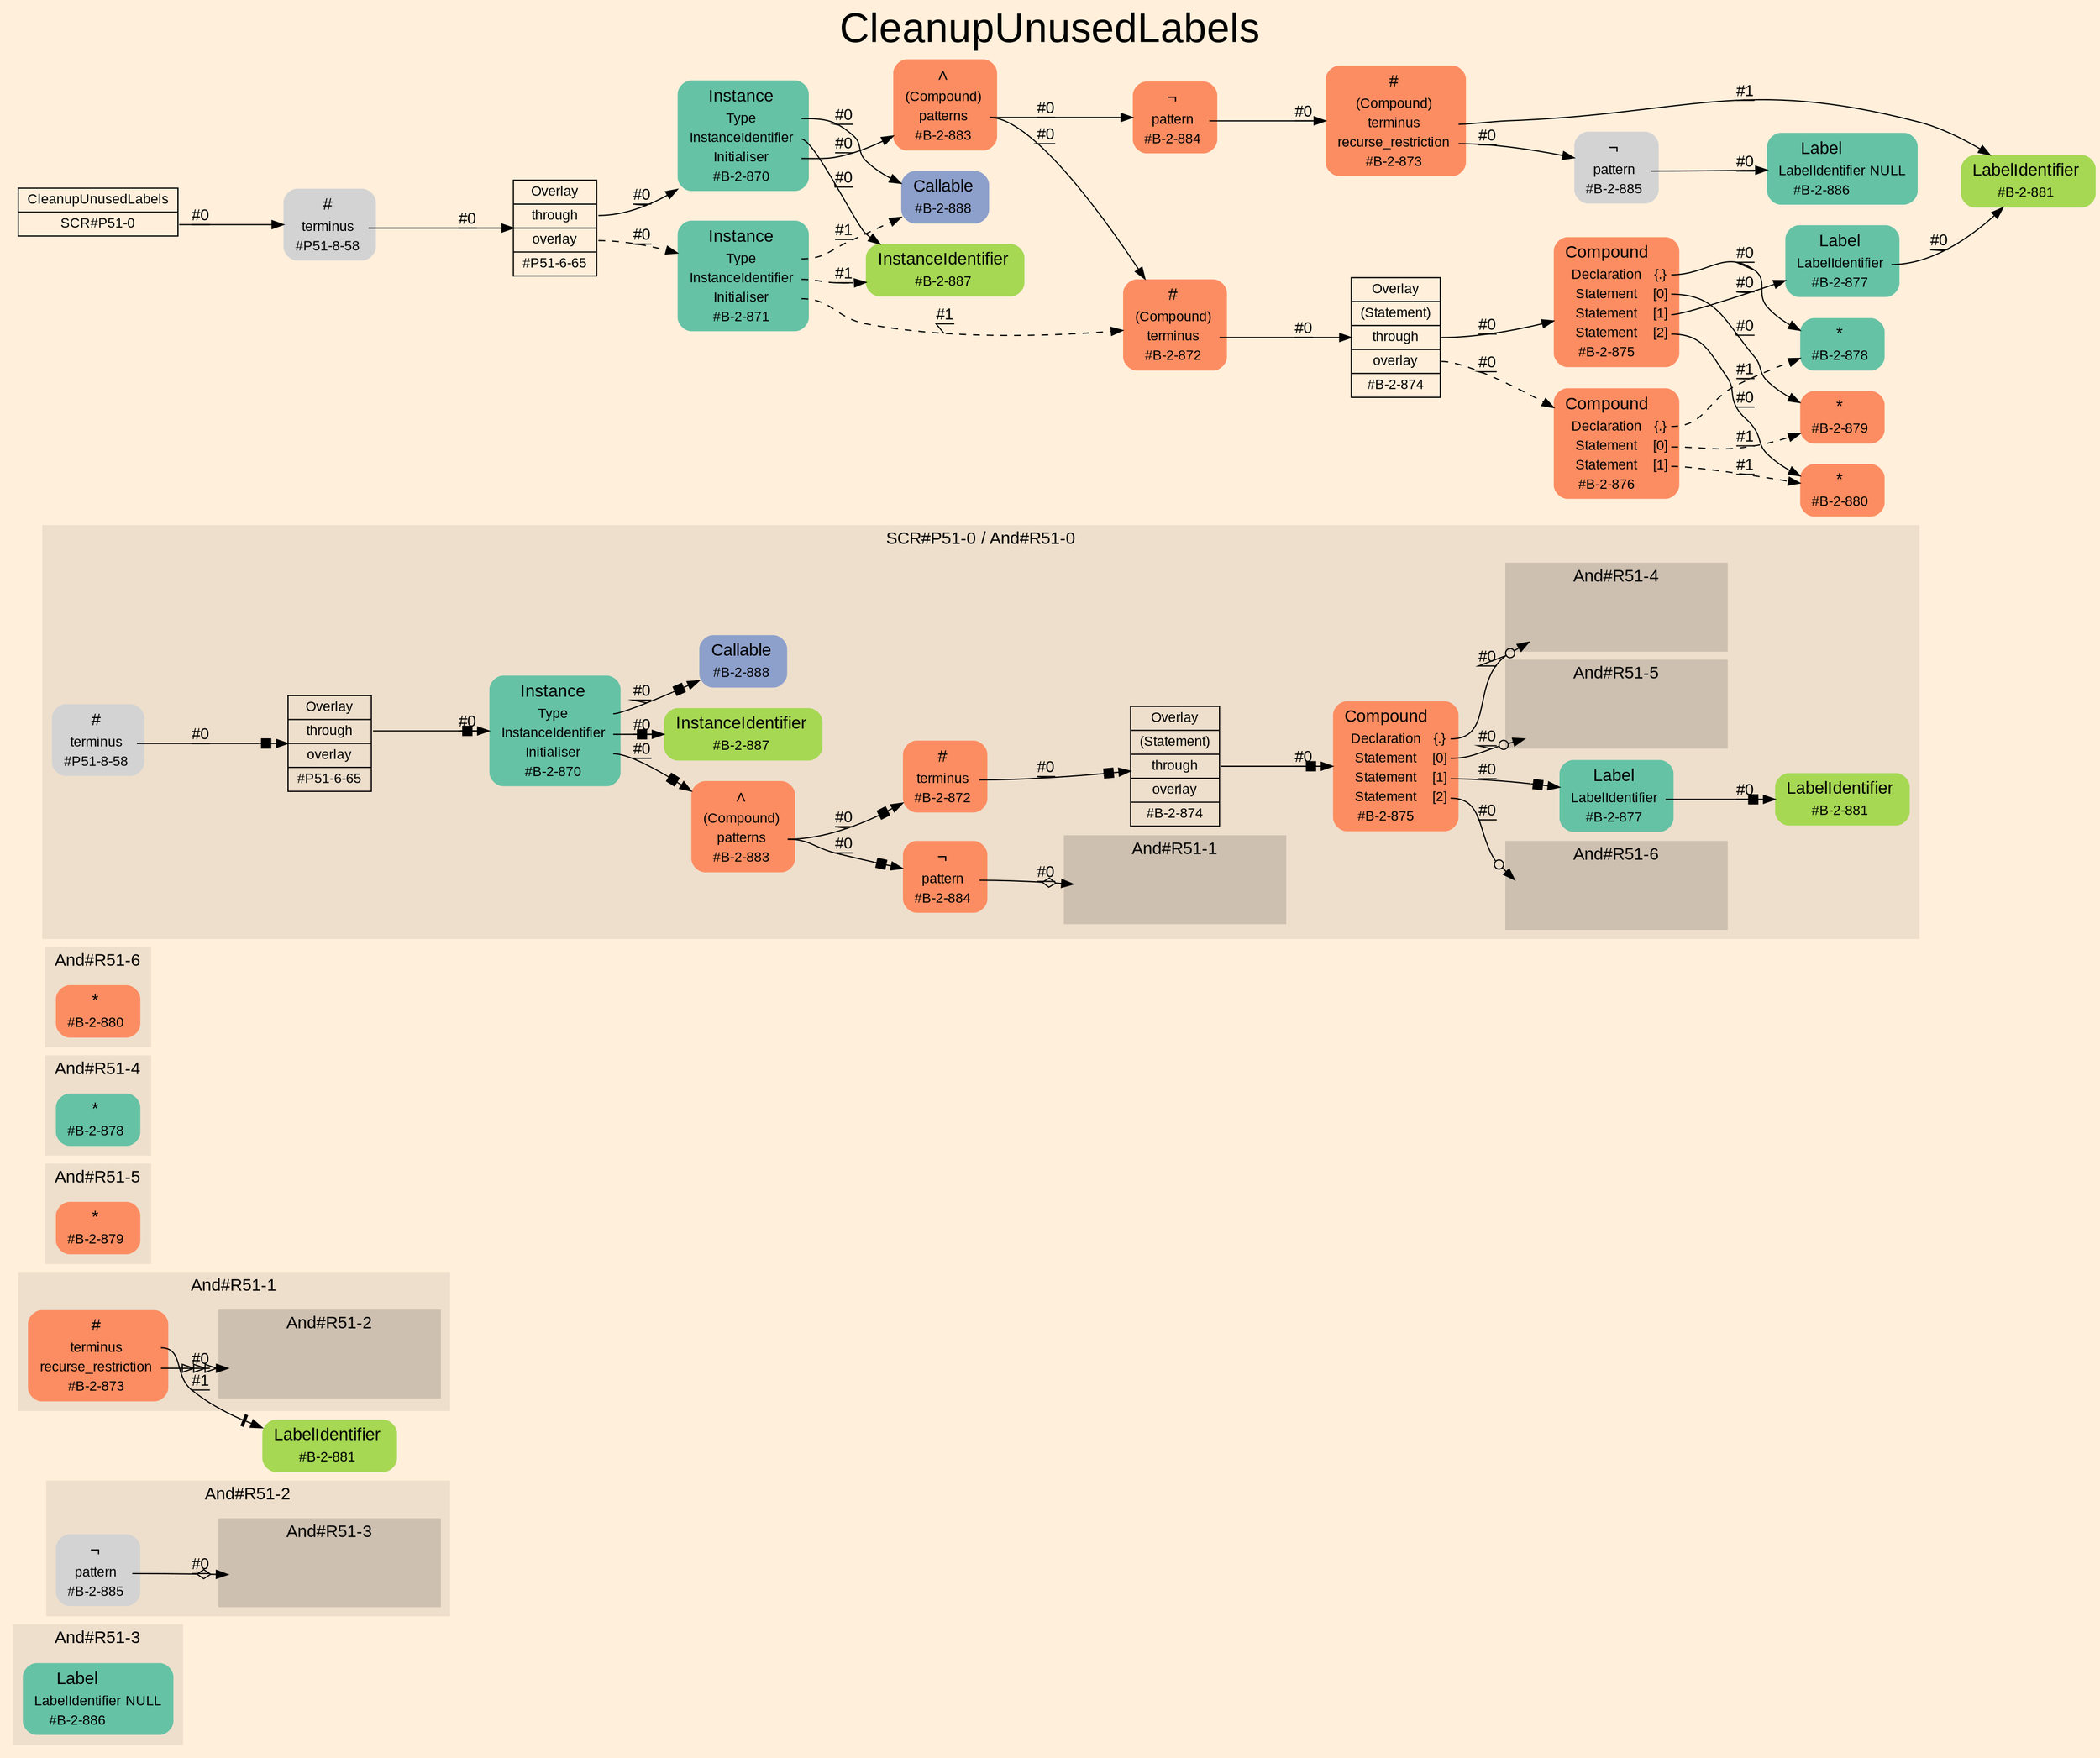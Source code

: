 digraph "CleanupUnusedLabels" {
label = "CleanupUnusedLabels"
labelloc = t
fontsize = "36"
graph [
    rankdir = "LR"
    ranksep = 0.3
    bgcolor = antiquewhite1
    color = black
    fontcolor = black
    fontname = "Arial"
];
node [
    fontname = "Arial"
];
edge [
    fontname = "Arial"
];

// -------------------- figure And#R51-3 --------------------
subgraph "clusterAnd#R51-3" {
    label = "And#R51-3"
    style = "filled"
    color = antiquewhite2
    fontsize = "15"
    "And#R51-3 / #B-2-886" [
        shape = "plaintext"
        fillcolor = "/set28/1"
        label = <<TABLE BORDER="0" CELLBORDER="0" CELLSPACING="0">
         <TR><TD><FONT POINT-SIZE="15.0">Label</FONT></TD><TD></TD></TR>
         <TR><TD>LabelIdentifier</TD><TD PORT="port0">NULL</TD></TR>
         <TR><TD>#B-2-886</TD><TD PORT="port1"></TD></TR>
        </TABLE>>
        style = "rounded,filled"
        fontsize = "12"
    ];
    
}


// -------------------- figure And#R51-2 --------------------
subgraph "clusterAnd#R51-2" {
    label = "And#R51-2"
    style = "filled"
    color = antiquewhite2
    fontsize = "15"
    "And#R51-2 / #B-2-885" [
        shape = "plaintext"
        label = <<TABLE BORDER="0" CELLBORDER="0" CELLSPACING="0">
         <TR><TD><FONT POINT-SIZE="15.0">¬</FONT></TD><TD></TD></TR>
         <TR><TD>pattern</TD><TD PORT="port0"></TD></TR>
         <TR><TD>#B-2-885</TD><TD PORT="port1"></TD></TR>
        </TABLE>>
        style = "rounded,filled"
        fontsize = "12"
    ];
    
    subgraph "clusterAnd#R51-2 / And#R51-3" {
        label = "And#R51-3"
        style = "filled"
        color = antiquewhite3
        fontsize = "15"
        "And#R51-2 / #0 / #B-2-886" [
            shape = "none"
            style = "invisible"
        ];
        
    }
    
}


// -------------------- figure And#R51-1 --------------------
"And#R51-1 / #B-2-881" [
    shape = "plaintext"
    fillcolor = "/set28/5"
    label = <<TABLE BORDER="0" CELLBORDER="0" CELLSPACING="0">
     <TR><TD><FONT POINT-SIZE="15.0">LabelIdentifier</FONT></TD><TD></TD></TR>
     <TR><TD>#B-2-881</TD><TD PORT="port0"></TD></TR>
    </TABLE>>
    style = "rounded,filled"
    fontsize = "12"
];

subgraph "clusterAnd#R51-1" {
    label = "And#R51-1"
    style = "filled"
    color = antiquewhite2
    fontsize = "15"
    "And#R51-1 / #B-2-873" [
        shape = "plaintext"
        fillcolor = "/set28/2"
        label = <<TABLE BORDER="0" CELLBORDER="0" CELLSPACING="0">
         <TR><TD><FONT POINT-SIZE="15.0">#</FONT></TD><TD></TD></TR>
         <TR><TD>terminus</TD><TD PORT="port0"></TD></TR>
         <TR><TD>recurse_restriction</TD><TD PORT="port1"></TD></TR>
         <TR><TD>#B-2-873</TD><TD PORT="port2"></TD></TR>
        </TABLE>>
        style = "rounded,filled"
        fontsize = "12"
    ];
    
    subgraph "clusterAnd#R51-1 / And#R51-2" {
        label = "And#R51-2"
        style = "filled"
        color = antiquewhite3
        fontsize = "15"
        "And#R51-1 / #0 / #B-2-885" [
            shape = "none"
            style = "invisible"
        ];
        
    }
    
}


// -------------------- figure And#R51-5 --------------------
subgraph "clusterAnd#R51-5" {
    label = "And#R51-5"
    style = "filled"
    color = antiquewhite2
    fontsize = "15"
    "And#R51-5 / #B-2-879" [
        shape = "plaintext"
        fillcolor = "/set28/2"
        label = <<TABLE BORDER="0" CELLBORDER="0" CELLSPACING="0">
         <TR><TD><FONT POINT-SIZE="15.0">*</FONT></TD><TD></TD></TR>
         <TR><TD>#B-2-879</TD><TD PORT="port0"></TD></TR>
        </TABLE>>
        style = "rounded,filled"
        fontsize = "12"
    ];
    
}


// -------------------- figure And#R51-4 --------------------
subgraph "clusterAnd#R51-4" {
    label = "And#R51-4"
    style = "filled"
    color = antiquewhite2
    fontsize = "15"
    "And#R51-4 / #B-2-878" [
        shape = "plaintext"
        fillcolor = "/set28/1"
        label = <<TABLE BORDER="0" CELLBORDER="0" CELLSPACING="0">
         <TR><TD><FONT POINT-SIZE="15.0">*</FONT></TD><TD></TD></TR>
         <TR><TD>#B-2-878</TD><TD PORT="port0"></TD></TR>
        </TABLE>>
        style = "rounded,filled"
        fontsize = "12"
    ];
    
}


// -------------------- figure And#R51-6 --------------------
subgraph "clusterAnd#R51-6" {
    label = "And#R51-6"
    style = "filled"
    color = antiquewhite2
    fontsize = "15"
    "And#R51-6 / #B-2-880" [
        shape = "plaintext"
        fillcolor = "/set28/2"
        label = <<TABLE BORDER="0" CELLBORDER="0" CELLSPACING="0">
         <TR><TD><FONT POINT-SIZE="15.0">*</FONT></TD><TD></TD></TR>
         <TR><TD>#B-2-880</TD><TD PORT="port0"></TD></TR>
        </TABLE>>
        style = "rounded,filled"
        fontsize = "12"
    ];
    
}


// -------------------- figure And#R51-0 --------------------
subgraph "clusterAnd#R51-0" {
    label = "SCR#P51-0 / And#R51-0"
    style = "filled"
    color = antiquewhite2
    fontsize = "15"
    "And#R51-0 / #P51-6-65" [
        shape = "record"
        fillcolor = antiquewhite2
        label = "<fixed> Overlay | <port0> through | <port1> overlay | <port2> #P51-6-65"
        style = "filled"
        fontsize = "12"
        color = black
        fontcolor = black
    ];
    
    "And#R51-0 / #B-2-875" [
        shape = "plaintext"
        fillcolor = "/set28/2"
        label = <<TABLE BORDER="0" CELLBORDER="0" CELLSPACING="0">
         <TR><TD><FONT POINT-SIZE="15.0">Compound</FONT></TD><TD></TD></TR>
         <TR><TD>Declaration</TD><TD PORT="port0">{.}</TD></TR>
         <TR><TD>Statement</TD><TD PORT="port1">[0]</TD></TR>
         <TR><TD>Statement</TD><TD PORT="port2">[1]</TD></TR>
         <TR><TD>Statement</TD><TD PORT="port3">[2]</TD></TR>
         <TR><TD>#B-2-875</TD><TD PORT="port4"></TD></TR>
        </TABLE>>
        style = "rounded,filled"
        fontsize = "12"
    ];
    
    "And#R51-0 / #B-2-888" [
        shape = "plaintext"
        fillcolor = "/set28/3"
        label = <<TABLE BORDER="0" CELLBORDER="0" CELLSPACING="0">
         <TR><TD><FONT POINT-SIZE="15.0">Callable</FONT></TD><TD></TD></TR>
         <TR><TD>#B-2-888</TD><TD PORT="port0"></TD></TR>
        </TABLE>>
        style = "rounded,filled"
        fontsize = "12"
    ];
    
    "And#R51-0 / #B-2-884" [
        shape = "plaintext"
        fillcolor = "/set28/2"
        label = <<TABLE BORDER="0" CELLBORDER="0" CELLSPACING="0">
         <TR><TD><FONT POINT-SIZE="15.0">¬</FONT></TD><TD></TD></TR>
         <TR><TD>pattern</TD><TD PORT="port0"></TD></TR>
         <TR><TD>#B-2-884</TD><TD PORT="port1"></TD></TR>
        </TABLE>>
        style = "rounded,filled"
        fontsize = "12"
    ];
    
    "And#R51-0 / #B-2-870" [
        shape = "plaintext"
        fillcolor = "/set28/1"
        label = <<TABLE BORDER="0" CELLBORDER="0" CELLSPACING="0">
         <TR><TD><FONT POINT-SIZE="15.0">Instance</FONT></TD><TD></TD></TR>
         <TR><TD>Type</TD><TD PORT="port0"></TD></TR>
         <TR><TD>InstanceIdentifier</TD><TD PORT="port1"></TD></TR>
         <TR><TD>Initialiser</TD><TD PORT="port2"></TD></TR>
         <TR><TD>#B-2-870</TD><TD PORT="port3"></TD></TR>
        </TABLE>>
        style = "rounded,filled"
        fontsize = "12"
    ];
    
    "And#R51-0 / #B-2-877" [
        shape = "plaintext"
        fillcolor = "/set28/1"
        label = <<TABLE BORDER="0" CELLBORDER="0" CELLSPACING="0">
         <TR><TD><FONT POINT-SIZE="15.0">Label</FONT></TD><TD></TD></TR>
         <TR><TD>LabelIdentifier</TD><TD PORT="port0"></TD></TR>
         <TR><TD>#B-2-877</TD><TD PORT="port1"></TD></TR>
        </TABLE>>
        style = "rounded,filled"
        fontsize = "12"
    ];
    
    "And#R51-0 / #B-2-887" [
        shape = "plaintext"
        fillcolor = "/set28/5"
        label = <<TABLE BORDER="0" CELLBORDER="0" CELLSPACING="0">
         <TR><TD><FONT POINT-SIZE="15.0">InstanceIdentifier</FONT></TD><TD></TD></TR>
         <TR><TD>#B-2-887</TD><TD PORT="port0"></TD></TR>
        </TABLE>>
        style = "rounded,filled"
        fontsize = "12"
    ];
    
    "And#R51-0 / #B-2-883" [
        shape = "plaintext"
        fillcolor = "/set28/2"
        label = <<TABLE BORDER="0" CELLBORDER="0" CELLSPACING="0">
         <TR><TD><FONT POINT-SIZE="15.0">∧</FONT></TD><TD></TD></TR>
         <TR><TD>(Compound)</TD><TD PORT="port0"></TD></TR>
         <TR><TD>patterns</TD><TD PORT="port1"></TD></TR>
         <TR><TD>#B-2-883</TD><TD PORT="port2"></TD></TR>
        </TABLE>>
        style = "rounded,filled"
        fontsize = "12"
    ];
    
    "And#R51-0 / #B-2-874" [
        shape = "record"
        fillcolor = antiquewhite2
        label = "<fixed> Overlay | <port0> (Statement) | <port1> through | <port2> overlay | <port3> #B-2-874"
        style = "filled"
        fontsize = "12"
        color = black
        fontcolor = black
    ];
    
    "And#R51-0 / #B-2-881" [
        shape = "plaintext"
        fillcolor = "/set28/5"
        label = <<TABLE BORDER="0" CELLBORDER="0" CELLSPACING="0">
         <TR><TD><FONT POINT-SIZE="15.0">LabelIdentifier</FONT></TD><TD></TD></TR>
         <TR><TD>#B-2-881</TD><TD PORT="port0"></TD></TR>
        </TABLE>>
        style = "rounded,filled"
        fontsize = "12"
    ];
    
    "And#R51-0 / #B-2-872" [
        shape = "plaintext"
        fillcolor = "/set28/2"
        label = <<TABLE BORDER="0" CELLBORDER="0" CELLSPACING="0">
         <TR><TD><FONT POINT-SIZE="15.0">#</FONT></TD><TD></TD></TR>
         <TR><TD>terminus</TD><TD PORT="port0"></TD></TR>
         <TR><TD>#B-2-872</TD><TD PORT="port1"></TD></TR>
        </TABLE>>
        style = "rounded,filled"
        fontsize = "12"
    ];
    
    "And#R51-0 / #P51-8-58" [
        shape = "plaintext"
        label = <<TABLE BORDER="0" CELLBORDER="0" CELLSPACING="0">
         <TR><TD><FONT POINT-SIZE="15.0">#</FONT></TD><TD></TD></TR>
         <TR><TD>terminus</TD><TD PORT="port0"></TD></TR>
         <TR><TD>#P51-8-58</TD><TD PORT="port1"></TD></TR>
        </TABLE>>
        style = "rounded,filled"
        fontsize = "12"
    ];
    
    subgraph "clusterAnd#R51-0 / And#R51-6" {
        label = "And#R51-6"
        style = "filled"
        color = antiquewhite3
        fontsize = "15"
        "And#R51-0 / #0 / #B-2-880" [
            shape = "none"
            style = "invisible"
        ];
        
    }
    
    subgraph "clusterAnd#R51-0 / And#R51-4" {
        label = "And#R51-4"
        style = "filled"
        color = antiquewhite3
        fontsize = "15"
        "And#R51-0 / #0 / #B-2-878" [
            shape = "none"
            style = "invisible"
        ];
        
    }
    
    subgraph "clusterAnd#R51-0 / And#R51-5" {
        label = "And#R51-5"
        style = "filled"
        color = antiquewhite3
        fontsize = "15"
        "And#R51-0 / #0 / #B-2-879" [
            shape = "none"
            style = "invisible"
        ];
        
    }
    
    subgraph "clusterAnd#R51-0 / And#R51-1" {
        label = "And#R51-1"
        style = "filled"
        color = antiquewhite3
        fontsize = "15"
        "And#R51-0 / #0 / #B-2-873" [
            shape = "none"
            style = "invisible"
        ];
        
    }
    
}


// -------------------- transformation figure --------------------
"CR#P51-0" [
    shape = "record"
    fillcolor = antiquewhite1
    label = "<fixed> CleanupUnusedLabels | <port0> SCR#P51-0"
    style = "filled"
    fontsize = "12"
    color = black
    fontcolor = black
];

"#P51-8-58" [
    shape = "plaintext"
    label = <<TABLE BORDER="0" CELLBORDER="0" CELLSPACING="0">
     <TR><TD><FONT POINT-SIZE="15.0">#</FONT></TD><TD></TD></TR>
     <TR><TD>terminus</TD><TD PORT="port0"></TD></TR>
     <TR><TD>#P51-8-58</TD><TD PORT="port1"></TD></TR>
    </TABLE>>
    style = "rounded,filled"
    fontsize = "12"
];

"#P51-6-65" [
    shape = "record"
    fillcolor = antiquewhite1
    label = "<fixed> Overlay | <port0> through | <port1> overlay | <port2> #P51-6-65"
    style = "filled"
    fontsize = "12"
    color = black
    fontcolor = black
];

"#B-2-870" [
    shape = "plaintext"
    fillcolor = "/set28/1"
    label = <<TABLE BORDER="0" CELLBORDER="0" CELLSPACING="0">
     <TR><TD><FONT POINT-SIZE="15.0">Instance</FONT></TD><TD></TD></TR>
     <TR><TD>Type</TD><TD PORT="port0"></TD></TR>
     <TR><TD>InstanceIdentifier</TD><TD PORT="port1"></TD></TR>
     <TR><TD>Initialiser</TD><TD PORT="port2"></TD></TR>
     <TR><TD>#B-2-870</TD><TD PORT="port3"></TD></TR>
    </TABLE>>
    style = "rounded,filled"
    fontsize = "12"
];

"#B-2-888" [
    shape = "plaintext"
    fillcolor = "/set28/3"
    label = <<TABLE BORDER="0" CELLBORDER="0" CELLSPACING="0">
     <TR><TD><FONT POINT-SIZE="15.0">Callable</FONT></TD><TD></TD></TR>
     <TR><TD>#B-2-888</TD><TD PORT="port0"></TD></TR>
    </TABLE>>
    style = "rounded,filled"
    fontsize = "12"
];

"#B-2-887" [
    shape = "plaintext"
    fillcolor = "/set28/5"
    label = <<TABLE BORDER="0" CELLBORDER="0" CELLSPACING="0">
     <TR><TD><FONT POINT-SIZE="15.0">InstanceIdentifier</FONT></TD><TD></TD></TR>
     <TR><TD>#B-2-887</TD><TD PORT="port0"></TD></TR>
    </TABLE>>
    style = "rounded,filled"
    fontsize = "12"
];

"#B-2-883" [
    shape = "plaintext"
    fillcolor = "/set28/2"
    label = <<TABLE BORDER="0" CELLBORDER="0" CELLSPACING="0">
     <TR><TD><FONT POINT-SIZE="15.0">∧</FONT></TD><TD></TD></TR>
     <TR><TD>(Compound)</TD><TD PORT="port0"></TD></TR>
     <TR><TD>patterns</TD><TD PORT="port1"></TD></TR>
     <TR><TD>#B-2-883</TD><TD PORT="port2"></TD></TR>
    </TABLE>>
    style = "rounded,filled"
    fontsize = "12"
];

"#B-2-872" [
    shape = "plaintext"
    fillcolor = "/set28/2"
    label = <<TABLE BORDER="0" CELLBORDER="0" CELLSPACING="0">
     <TR><TD><FONT POINT-SIZE="15.0">#</FONT></TD><TD></TD></TR>
     <TR><TD>(Compound)</TD><TD PORT="port0"></TD></TR>
     <TR><TD>terminus</TD><TD PORT="port1"></TD></TR>
     <TR><TD>#B-2-872</TD><TD PORT="port2"></TD></TR>
    </TABLE>>
    style = "rounded,filled"
    fontsize = "12"
];

"#B-2-874" [
    shape = "record"
    fillcolor = antiquewhite1
    label = "<fixed> Overlay | <port0> (Statement) | <port1> through | <port2> overlay | <port3> #B-2-874"
    style = "filled"
    fontsize = "12"
    color = black
    fontcolor = black
];

"#B-2-875" [
    shape = "plaintext"
    fillcolor = "/set28/2"
    label = <<TABLE BORDER="0" CELLBORDER="0" CELLSPACING="0">
     <TR><TD><FONT POINT-SIZE="15.0">Compound</FONT></TD><TD></TD></TR>
     <TR><TD>Declaration</TD><TD PORT="port0">{.}</TD></TR>
     <TR><TD>Statement</TD><TD PORT="port1">[0]</TD></TR>
     <TR><TD>Statement</TD><TD PORT="port2">[1]</TD></TR>
     <TR><TD>Statement</TD><TD PORT="port3">[2]</TD></TR>
     <TR><TD>#B-2-875</TD><TD PORT="port4"></TD></TR>
    </TABLE>>
    style = "rounded,filled"
    fontsize = "12"
];

"#B-2-878" [
    shape = "plaintext"
    fillcolor = "/set28/1"
    label = <<TABLE BORDER="0" CELLBORDER="0" CELLSPACING="0">
     <TR><TD><FONT POINT-SIZE="15.0">*</FONT></TD><TD></TD></TR>
     <TR><TD>#B-2-878</TD><TD PORT="port0"></TD></TR>
    </TABLE>>
    style = "rounded,filled"
    fontsize = "12"
];

"#B-2-879" [
    shape = "plaintext"
    fillcolor = "/set28/2"
    label = <<TABLE BORDER="0" CELLBORDER="0" CELLSPACING="0">
     <TR><TD><FONT POINT-SIZE="15.0">*</FONT></TD><TD></TD></TR>
     <TR><TD>#B-2-879</TD><TD PORT="port0"></TD></TR>
    </TABLE>>
    style = "rounded,filled"
    fontsize = "12"
];

"#B-2-877" [
    shape = "plaintext"
    fillcolor = "/set28/1"
    label = <<TABLE BORDER="0" CELLBORDER="0" CELLSPACING="0">
     <TR><TD><FONT POINT-SIZE="15.0">Label</FONT></TD><TD></TD></TR>
     <TR><TD>LabelIdentifier</TD><TD PORT="port0"></TD></TR>
     <TR><TD>#B-2-877</TD><TD PORT="port1"></TD></TR>
    </TABLE>>
    style = "rounded,filled"
    fontsize = "12"
];

"#B-2-881" [
    shape = "plaintext"
    fillcolor = "/set28/5"
    label = <<TABLE BORDER="0" CELLBORDER="0" CELLSPACING="0">
     <TR><TD><FONT POINT-SIZE="15.0">LabelIdentifier</FONT></TD><TD></TD></TR>
     <TR><TD>#B-2-881</TD><TD PORT="port0"></TD></TR>
    </TABLE>>
    style = "rounded,filled"
    fontsize = "12"
];

"#B-2-880" [
    shape = "plaintext"
    fillcolor = "/set28/2"
    label = <<TABLE BORDER="0" CELLBORDER="0" CELLSPACING="0">
     <TR><TD><FONT POINT-SIZE="15.0">*</FONT></TD><TD></TD></TR>
     <TR><TD>#B-2-880</TD><TD PORT="port0"></TD></TR>
    </TABLE>>
    style = "rounded,filled"
    fontsize = "12"
];

"#B-2-876" [
    shape = "plaintext"
    fillcolor = "/set28/2"
    label = <<TABLE BORDER="0" CELLBORDER="0" CELLSPACING="0">
     <TR><TD><FONT POINT-SIZE="15.0">Compound</FONT></TD><TD></TD></TR>
     <TR><TD>Declaration</TD><TD PORT="port0">{.}</TD></TR>
     <TR><TD>Statement</TD><TD PORT="port1">[0]</TD></TR>
     <TR><TD>Statement</TD><TD PORT="port2">[1]</TD></TR>
     <TR><TD>#B-2-876</TD><TD PORT="port3"></TD></TR>
    </TABLE>>
    style = "rounded,filled"
    fontsize = "12"
];

"#B-2-884" [
    shape = "plaintext"
    fillcolor = "/set28/2"
    label = <<TABLE BORDER="0" CELLBORDER="0" CELLSPACING="0">
     <TR><TD><FONT POINT-SIZE="15.0">¬</FONT></TD><TD></TD></TR>
     <TR><TD>pattern</TD><TD PORT="port0"></TD></TR>
     <TR><TD>#B-2-884</TD><TD PORT="port1"></TD></TR>
    </TABLE>>
    style = "rounded,filled"
    fontsize = "12"
];

"#B-2-873" [
    shape = "plaintext"
    fillcolor = "/set28/2"
    label = <<TABLE BORDER="0" CELLBORDER="0" CELLSPACING="0">
     <TR><TD><FONT POINT-SIZE="15.0">#</FONT></TD><TD></TD></TR>
     <TR><TD>(Compound)</TD><TD PORT="port0"></TD></TR>
     <TR><TD>terminus</TD><TD PORT="port1"></TD></TR>
     <TR><TD>recurse_restriction</TD><TD PORT="port2"></TD></TR>
     <TR><TD>#B-2-873</TD><TD PORT="port3"></TD></TR>
    </TABLE>>
    style = "rounded,filled"
    fontsize = "12"
];

"#B-2-885" [
    shape = "plaintext"
    label = <<TABLE BORDER="0" CELLBORDER="0" CELLSPACING="0">
     <TR><TD><FONT POINT-SIZE="15.0">¬</FONT></TD><TD></TD></TR>
     <TR><TD>pattern</TD><TD PORT="port0"></TD></TR>
     <TR><TD>#B-2-885</TD><TD PORT="port1"></TD></TR>
    </TABLE>>
    style = "rounded,filled"
    fontsize = "12"
];

"#B-2-886" [
    shape = "plaintext"
    fillcolor = "/set28/1"
    label = <<TABLE BORDER="0" CELLBORDER="0" CELLSPACING="0">
     <TR><TD><FONT POINT-SIZE="15.0">Label</FONT></TD><TD></TD></TR>
     <TR><TD>LabelIdentifier</TD><TD PORT="port0">NULL</TD></TR>
     <TR><TD>#B-2-886</TD><TD PORT="port1"></TD></TR>
    </TABLE>>
    style = "rounded,filled"
    fontsize = "12"
];

"#B-2-871" [
    shape = "plaintext"
    fillcolor = "/set28/1"
    label = <<TABLE BORDER="0" CELLBORDER="0" CELLSPACING="0">
     <TR><TD><FONT POINT-SIZE="15.0">Instance</FONT></TD><TD></TD></TR>
     <TR><TD>Type</TD><TD PORT="port0"></TD></TR>
     <TR><TD>InstanceIdentifier</TD><TD PORT="port1"></TD></TR>
     <TR><TD>Initialiser</TD><TD PORT="port2"></TD></TR>
     <TR><TD>#B-2-871</TD><TD PORT="port3"></TD></TR>
    </TABLE>>
    style = "rounded,filled"
    fontsize = "12"
];


// -------------------- links --------------------
// links for block CR#P51-0
"CR#P51-0":port0 -> "#P51-8-58" [
    label = "#0"
    decorate = true
    color = black
    fontcolor = black
];

// links for block #P51-8-58
"#P51-8-58":port0 -> "#P51-6-65" [
    label = "#0"
    decorate = true
    color = black
    fontcolor = black
];

// links for block #P51-6-65
"#P51-6-65":port0 -> "#B-2-870" [
    label = "#0"
    decorate = true
    color = black
    fontcolor = black
];

"#P51-6-65":port1 -> "#B-2-871" [
    style="dashed"
    label = "#0"
    decorate = true
    color = black
    fontcolor = black
];

// links for block #B-2-870
"#B-2-870":port0 -> "#B-2-888" [
    label = "#0"
    decorate = true
    color = black
    fontcolor = black
];

"#B-2-870":port1 -> "#B-2-887" [
    label = "#0"
    decorate = true
    color = black
    fontcolor = black
];

"#B-2-870":port2 -> "#B-2-883" [
    label = "#0"
    decorate = true
    color = black
    fontcolor = black
];

// links for block #B-2-888
// links for block #B-2-887
// links for block #B-2-883
"#B-2-883":port1 -> "#B-2-872" [
    label = "#0"
    decorate = true
    color = black
    fontcolor = black
];

"#B-2-883":port1 -> "#B-2-884" [
    label = "#0"
    decorate = true
    color = black
    fontcolor = black
];

// links for block #B-2-872
"#B-2-872":port1 -> "#B-2-874" [
    label = "#0"
    decorate = true
    color = black
    fontcolor = black
];

// links for block #B-2-874
"#B-2-874":port1 -> "#B-2-875" [
    label = "#0"
    decorate = true
    color = black
    fontcolor = black
];

"#B-2-874":port2 -> "#B-2-876" [
    style="dashed"
    label = "#0"
    decorate = true
    color = black
    fontcolor = black
];

// links for block #B-2-875
"#B-2-875":port0 -> "#B-2-878" [
    label = "#0"
    decorate = true
    color = black
    fontcolor = black
];

"#B-2-875":port1 -> "#B-2-879" [
    label = "#0"
    decorate = true
    color = black
    fontcolor = black
];

"#B-2-875":port2 -> "#B-2-877" [
    label = "#0"
    decorate = true
    color = black
    fontcolor = black
];

"#B-2-875":port3 -> "#B-2-880" [
    label = "#0"
    decorate = true
    color = black
    fontcolor = black
];

// links for block #B-2-878
// links for block #B-2-879
// links for block #B-2-877
"#B-2-877":port0 -> "#B-2-881" [
    label = "#0"
    decorate = true
    color = black
    fontcolor = black
];

// links for block #B-2-881
// links for block #B-2-880
// links for block #B-2-876
"#B-2-876":port0 -> "#B-2-878" [
    style="dashed"
    label = "#1"
    decorate = true
    color = black
    fontcolor = black
];

"#B-2-876":port1 -> "#B-2-879" [
    style="dashed"
    label = "#1"
    decorate = true
    color = black
    fontcolor = black
];

"#B-2-876":port2 -> "#B-2-880" [
    style="dashed"
    label = "#1"
    decorate = true
    color = black
    fontcolor = black
];

// links for block #B-2-884
"#B-2-884":port0 -> "#B-2-873" [
    label = "#0"
    decorate = true
    color = black
    fontcolor = black
];

// links for block #B-2-873
"#B-2-873":port1 -> "#B-2-881" [
    label = "#1"
    decorate = true
    color = black
    fontcolor = black
];

"#B-2-873":port2 -> "#B-2-885" [
    label = "#0"
    decorate = true
    color = black
    fontcolor = black
];

// links for block #B-2-885
"#B-2-885":port0 -> "#B-2-886" [
    label = "#0"
    decorate = true
    color = black
    fontcolor = black
];

// links for block #B-2-886
// links for block #B-2-871
"#B-2-871":port0 -> "#B-2-888" [
    style="dashed"
    label = "#1"
    decorate = true
    color = black
    fontcolor = black
];

"#B-2-871":port1 -> "#B-2-887" [
    style="dashed"
    label = "#1"
    decorate = true
    color = black
    fontcolor = black
];

"#B-2-871":port2 -> "#B-2-872" [
    style="dashed"
    label = "#1"
    decorate = true
    color = black
    fontcolor = black
];

// links for block And#R51-0 / #P51-6-65
"And#R51-0 / #P51-6-65":port0 -> "And#R51-0 / #B-2-870" [
    arrowhead="normalnonebox"
    label = "#0"
    decorate = true
    color = black
    fontcolor = black
];

// links for block And#R51-0 / #B-2-875
"And#R51-0 / #B-2-875":port0 -> "And#R51-0 / #0 / #B-2-878" [
    arrowhead="normalnoneodot"
    label = "#0"
    decorate = true
    color = black
    fontcolor = black
];

"And#R51-0 / #B-2-875":port1 -> "And#R51-0 / #0 / #B-2-879" [
    arrowhead="normalnoneodot"
    label = "#0"
    decorate = true
    color = black
    fontcolor = black
];

"And#R51-0 / #B-2-875":port2 -> "And#R51-0 / #B-2-877" [
    arrowhead="normalnonebox"
    label = "#0"
    decorate = true
    color = black
    fontcolor = black
];

"And#R51-0 / #B-2-875":port3 -> "And#R51-0 / #0 / #B-2-880" [
    arrowhead="normalnoneodot"
    label = "#0"
    decorate = true
    color = black
    fontcolor = black
];

// links for block And#R51-0 / #B-2-888
// links for block And#R51-0 / #B-2-884
"And#R51-0 / #B-2-884":port0 -> "And#R51-0 / #0 / #B-2-873" [
    arrowhead="normalnoneodiamond"
    label = "#0"
    decorate = true
    color = black
    fontcolor = black
];

// links for block And#R51-0 / #B-2-870
"And#R51-0 / #B-2-870":port0 -> "And#R51-0 / #B-2-888" [
    arrowhead="normalnonebox"
    label = "#0"
    decorate = true
    color = black
    fontcolor = black
];

"And#R51-0 / #B-2-870":port1 -> "And#R51-0 / #B-2-887" [
    arrowhead="normalnonebox"
    label = "#0"
    decorate = true
    color = black
    fontcolor = black
];

"And#R51-0 / #B-2-870":port2 -> "And#R51-0 / #B-2-883" [
    arrowhead="normalnonebox"
    label = "#0"
    decorate = true
    color = black
    fontcolor = black
];

// links for block And#R51-0 / #B-2-877
"And#R51-0 / #B-2-877":port0 -> "And#R51-0 / #B-2-881" [
    arrowhead="normalnonebox"
    label = "#0"
    decorate = true
    color = black
    fontcolor = black
];

// links for block And#R51-0 / #B-2-887
// links for block And#R51-0 / #B-2-883
"And#R51-0 / #B-2-883":port1 -> "And#R51-0 / #B-2-872" [
    arrowhead="normalnonebox"
    label = "#0"
    decorate = true
    color = black
    fontcolor = black
];

"And#R51-0 / #B-2-883":port1 -> "And#R51-0 / #B-2-884" [
    arrowhead="normalnonebox"
    label = "#0"
    decorate = true
    color = black
    fontcolor = black
];

// links for block And#R51-0 / #B-2-874
"And#R51-0 / #B-2-874":port1 -> "And#R51-0 / #B-2-875" [
    arrowhead="normalnonebox"
    label = "#0"
    decorate = true
    color = black
    fontcolor = black
];

// links for block And#R51-0 / #B-2-881
// links for block And#R51-0 / #B-2-872
"And#R51-0 / #B-2-872":port0 -> "And#R51-0 / #B-2-874" [
    arrowhead="normalnonebox"
    label = "#0"
    decorate = true
    color = black
    fontcolor = black
];

// links for block And#R51-0 / #P51-8-58
"And#R51-0 / #P51-8-58":port0 -> "And#R51-0 / #P51-6-65" [
    arrowhead="normalnonebox"
    label = "#0"
    decorate = true
    color = black
    fontcolor = black
];

// links for block And#R51-0 / #0 / #B-2-880
// links for block And#R51-0 / #0 / #B-2-878
// links for block And#R51-0 / #0 / #B-2-879
// links for block And#R51-0 / #0 / #B-2-873
// links for block And#R51-6 / #B-2-880
// links for block And#R51-4 / #B-2-878
// links for block And#R51-5 / #B-2-879
// links for block And#R51-1 / #B-2-881
// links for block And#R51-1 / #B-2-873
"And#R51-1 / #B-2-873":port0 -> "And#R51-1 / #B-2-881" [
    arrowhead="normalnonetee"
    label = "#1"
    decorate = true
    color = black
    fontcolor = black
];

"And#R51-1 / #B-2-873":port1 -> "And#R51-1 / #0 / #B-2-885" [
    arrowhead="normalonormalonormalonormal"
    label = "#0"
    decorate = true
    color = black
    fontcolor = black
];

// links for block And#R51-1 / #0 / #B-2-885
// links for block And#R51-2 / #B-2-885
"And#R51-2 / #B-2-885":port0 -> "And#R51-2 / #0 / #B-2-886" [
    arrowhead="normalnoneodiamond"
    label = "#0"
    decorate = true
    color = black
    fontcolor = black
];

// links for block And#R51-2 / #0 / #B-2-886
// links for block And#R51-3 / #B-2-886
}
